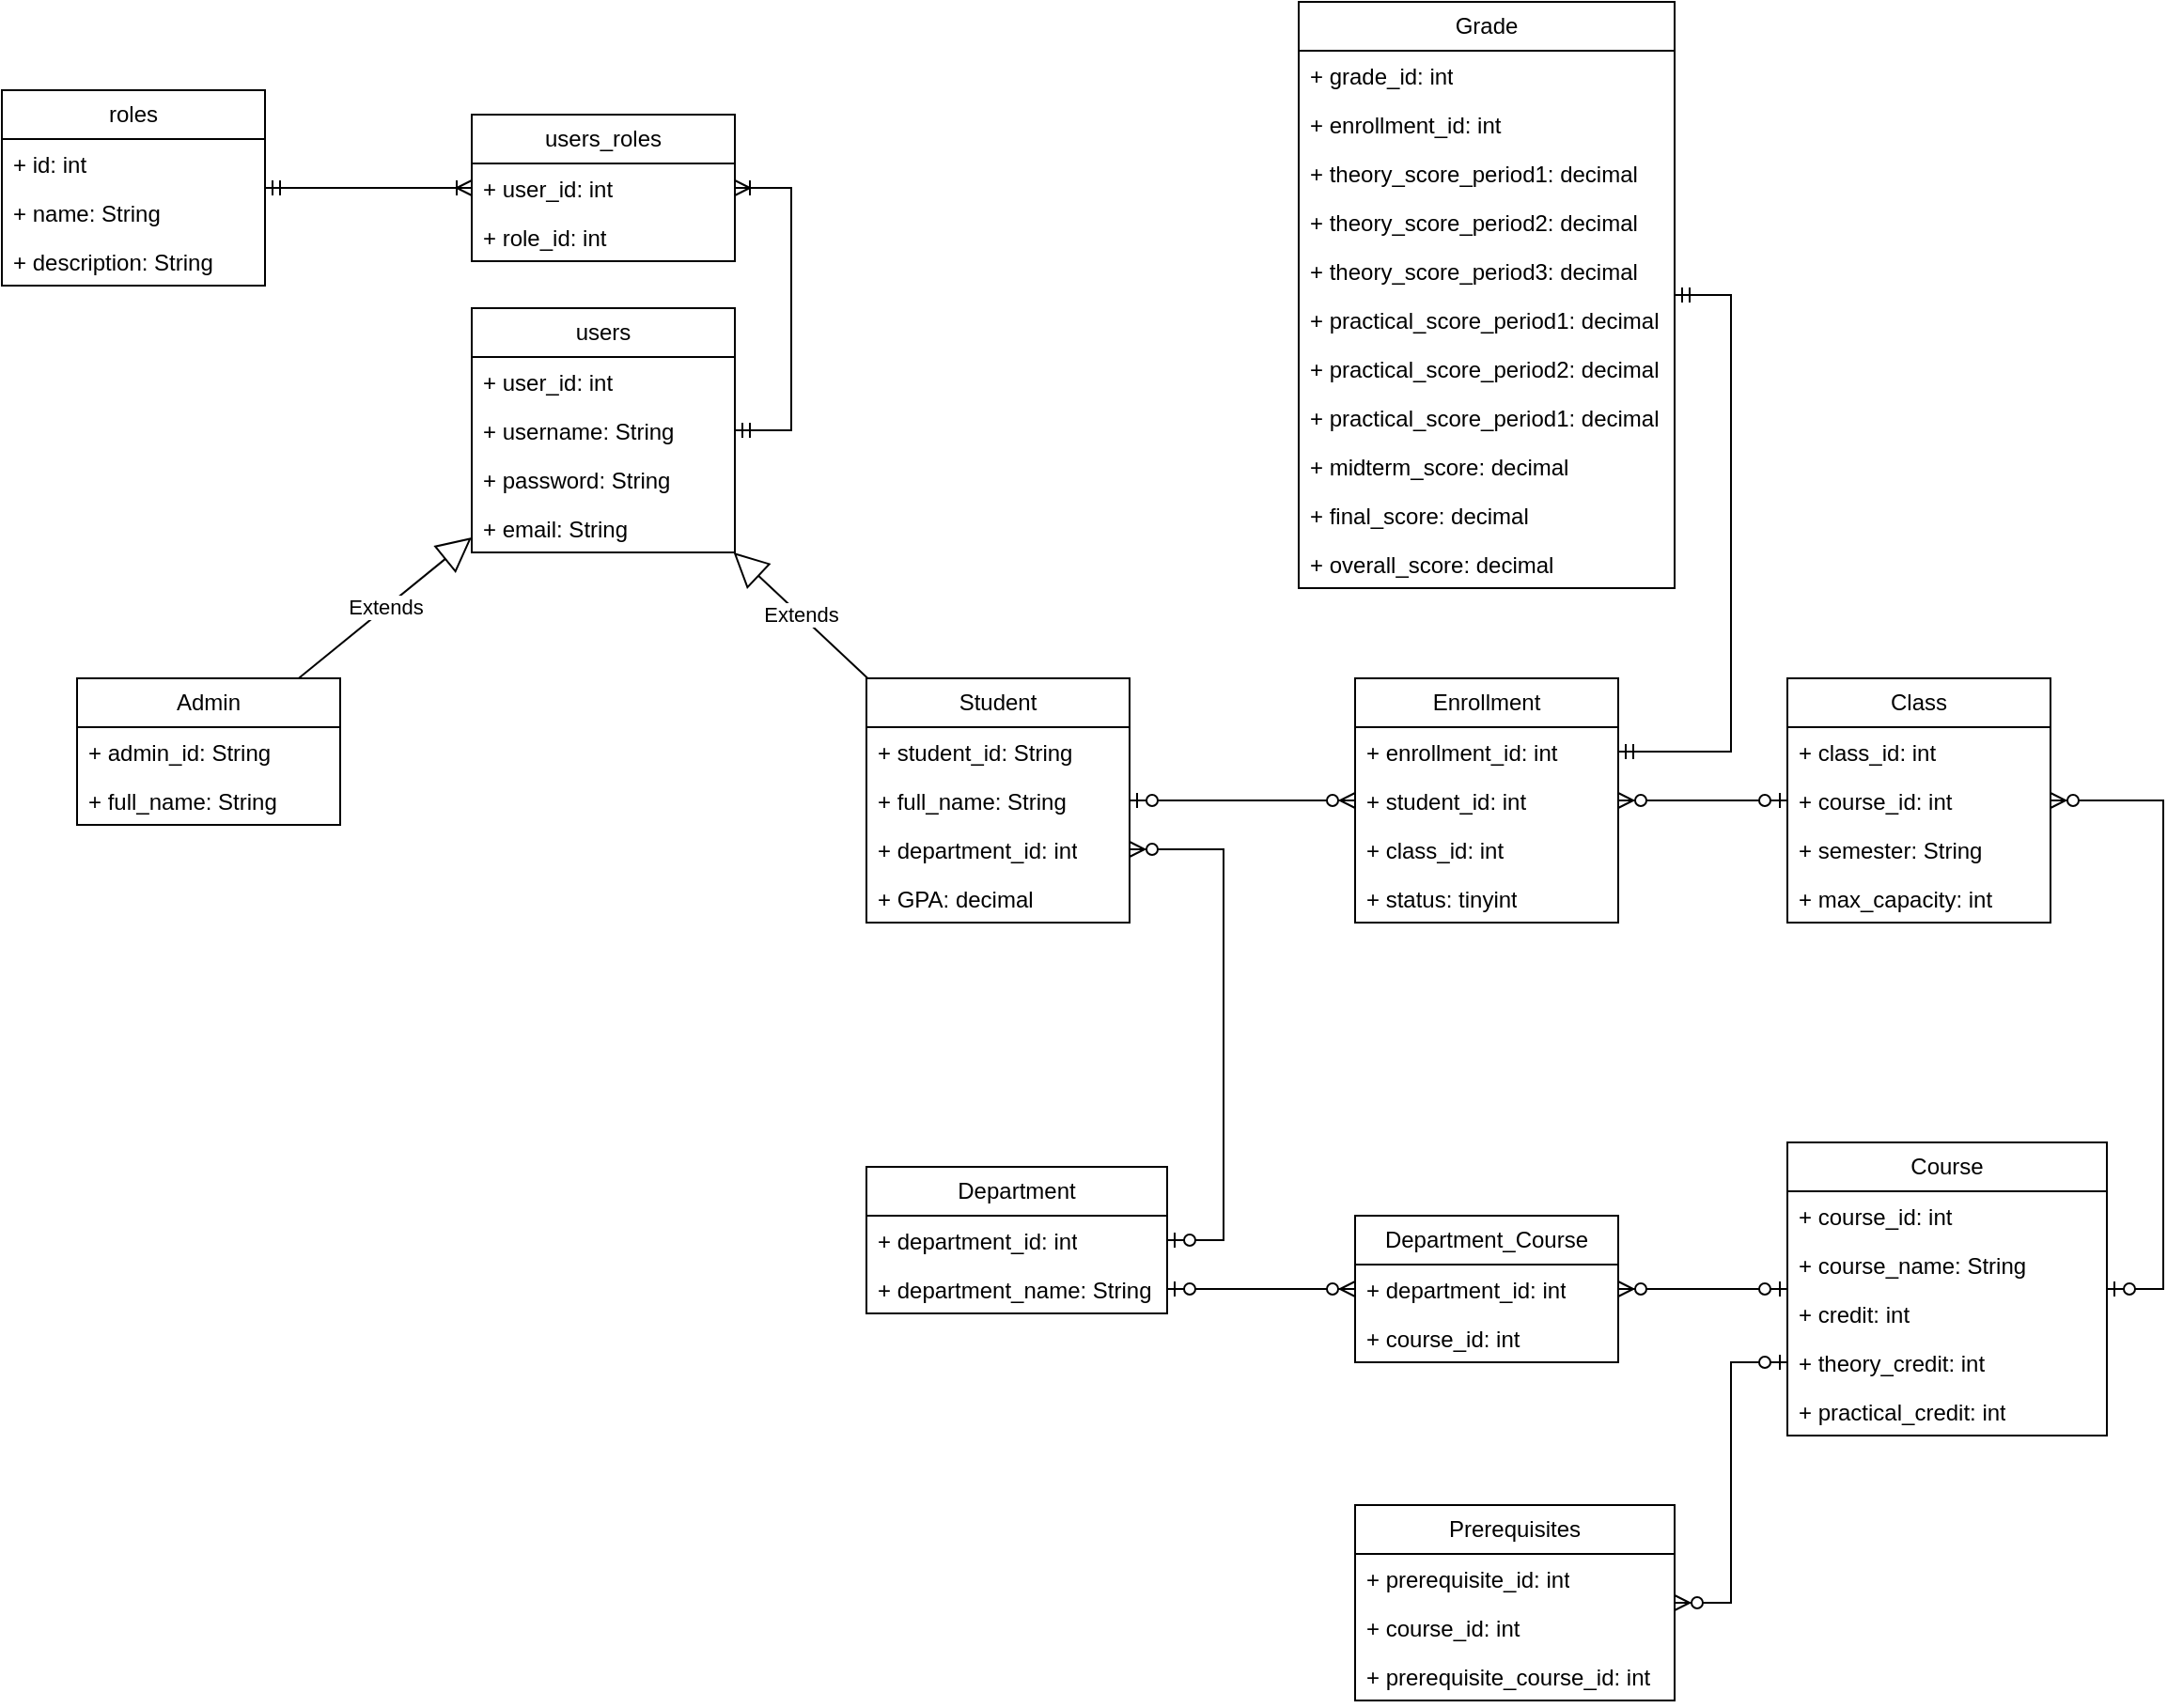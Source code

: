 <mxfile version="24.2.5" type="github">
  <diagram id="zYY_lRG8xJ5X15fs3D3w" name="Page-1">
    <mxGraphModel dx="1489" dy="1876" grid="1" gridSize="10" guides="1" tooltips="1" connect="1" arrows="1" fold="1" page="1" pageScale="1" pageWidth="850" pageHeight="1100" math="0" shadow="0">
      <root>
        <mxCell id="0" />
        <mxCell id="1" parent="0" />
        <mxCell id="c8fcS_RlQaJshLJMokL_-1" value="users" style="swimlane;fontStyle=0;childLayout=stackLayout;horizontal=1;startSize=26;fillColor=none;horizontalStack=0;resizeParent=1;resizeParentMax=0;resizeLast=0;collapsible=1;marginBottom=0;whiteSpace=wrap;html=1;" parent="1" vertex="1">
          <mxGeometry x="310" y="83" width="140" height="130" as="geometry" />
        </mxCell>
        <mxCell id="c8fcS_RlQaJshLJMokL_-2" value="+ user_id: int" style="text;strokeColor=none;fillColor=none;align=left;verticalAlign=top;spacingLeft=4;spacingRight=4;overflow=hidden;rotatable=0;points=[[0,0.5],[1,0.5]];portConstraint=eastwest;whiteSpace=wrap;html=1;" parent="c8fcS_RlQaJshLJMokL_-1" vertex="1">
          <mxGeometry y="26" width="140" height="26" as="geometry" />
        </mxCell>
        <mxCell id="c8fcS_RlQaJshLJMokL_-3" value="+ username: String" style="text;strokeColor=none;fillColor=none;align=left;verticalAlign=top;spacingLeft=4;spacingRight=4;overflow=hidden;rotatable=0;points=[[0,0.5],[1,0.5]];portConstraint=eastwest;whiteSpace=wrap;html=1;" parent="c8fcS_RlQaJshLJMokL_-1" vertex="1">
          <mxGeometry y="52" width="140" height="26" as="geometry" />
        </mxCell>
        <mxCell id="c8fcS_RlQaJshLJMokL_-5" value="+ password: String" style="text;strokeColor=none;fillColor=none;align=left;verticalAlign=top;spacingLeft=4;spacingRight=4;overflow=hidden;rotatable=0;points=[[0,0.5],[1,0.5]];portConstraint=eastwest;whiteSpace=wrap;html=1;" parent="c8fcS_RlQaJshLJMokL_-1" vertex="1">
          <mxGeometry y="78" width="140" height="26" as="geometry" />
        </mxCell>
        <mxCell id="c8fcS_RlQaJshLJMokL_-4" value="+ email: String" style="text;strokeColor=none;fillColor=none;align=left;verticalAlign=top;spacingLeft=4;spacingRight=4;overflow=hidden;rotatable=0;points=[[0,0.5],[1,0.5]];portConstraint=eastwest;whiteSpace=wrap;html=1;" parent="c8fcS_RlQaJshLJMokL_-1" vertex="1">
          <mxGeometry y="104" width="140" height="26" as="geometry" />
        </mxCell>
        <mxCell id="c8fcS_RlQaJshLJMokL_-7" value="users_roles" style="swimlane;fontStyle=0;childLayout=stackLayout;horizontal=1;startSize=26;fillColor=none;horizontalStack=0;resizeParent=1;resizeParentMax=0;resizeLast=0;collapsible=1;marginBottom=0;whiteSpace=wrap;html=1;" parent="1" vertex="1">
          <mxGeometry x="310" y="-20" width="140" height="78" as="geometry" />
        </mxCell>
        <mxCell id="c8fcS_RlQaJshLJMokL_-8" value="+ user_id: int" style="text;strokeColor=none;fillColor=none;align=left;verticalAlign=top;spacingLeft=4;spacingRight=4;overflow=hidden;rotatable=0;points=[[0,0.5],[1,0.5]];portConstraint=eastwest;whiteSpace=wrap;html=1;" parent="c8fcS_RlQaJshLJMokL_-7" vertex="1">
          <mxGeometry y="26" width="140" height="26" as="geometry" />
        </mxCell>
        <mxCell id="c8fcS_RlQaJshLJMokL_-9" value="+ role_id: int" style="text;strokeColor=none;fillColor=none;align=left;verticalAlign=top;spacingLeft=4;spacingRight=4;overflow=hidden;rotatable=0;points=[[0,0.5],[1,0.5]];portConstraint=eastwest;whiteSpace=wrap;html=1;" parent="c8fcS_RlQaJshLJMokL_-7" vertex="1">
          <mxGeometry y="52" width="140" height="26" as="geometry" />
        </mxCell>
        <mxCell id="c8fcS_RlQaJshLJMokL_-16" value="roles" style="swimlane;fontStyle=0;childLayout=stackLayout;horizontal=1;startSize=26;fillColor=none;horizontalStack=0;resizeParent=1;resizeParentMax=0;resizeLast=0;collapsible=1;marginBottom=0;whiteSpace=wrap;html=1;" parent="1" vertex="1">
          <mxGeometry x="60" y="-33" width="140" height="104" as="geometry" />
        </mxCell>
        <mxCell id="c8fcS_RlQaJshLJMokL_-17" value="+ id: int" style="text;strokeColor=none;fillColor=none;align=left;verticalAlign=top;spacingLeft=4;spacingRight=4;overflow=hidden;rotatable=0;points=[[0,0.5],[1,0.5]];portConstraint=eastwest;whiteSpace=wrap;html=1;" parent="c8fcS_RlQaJshLJMokL_-16" vertex="1">
          <mxGeometry y="26" width="140" height="26" as="geometry" />
        </mxCell>
        <mxCell id="c8fcS_RlQaJshLJMokL_-18" value="+ name: String" style="text;strokeColor=none;fillColor=none;align=left;verticalAlign=top;spacingLeft=4;spacingRight=4;overflow=hidden;rotatable=0;points=[[0,0.5],[1,0.5]];portConstraint=eastwest;whiteSpace=wrap;html=1;" parent="c8fcS_RlQaJshLJMokL_-16" vertex="1">
          <mxGeometry y="52" width="140" height="26" as="geometry" />
        </mxCell>
        <mxCell id="c8fcS_RlQaJshLJMokL_-19" value="+ description: String" style="text;strokeColor=none;fillColor=none;align=left;verticalAlign=top;spacingLeft=4;spacingRight=4;overflow=hidden;rotatable=0;points=[[0,0.5],[1,0.5]];portConstraint=eastwest;whiteSpace=wrap;html=1;" parent="c8fcS_RlQaJshLJMokL_-16" vertex="1">
          <mxGeometry y="78" width="140" height="26" as="geometry" />
        </mxCell>
        <mxCell id="c8fcS_RlQaJshLJMokL_-20" value="" style="edgeStyle=entityRelationEdgeStyle;fontSize=12;html=1;endArrow=ERoneToMany;startArrow=ERmandOne;rounded=0;" parent="1" source="c8fcS_RlQaJshLJMokL_-1" target="c8fcS_RlQaJshLJMokL_-7" edge="1">
          <mxGeometry width="100" height="100" relative="1" as="geometry">
            <mxPoint x="320" y="170" as="sourcePoint" />
            <mxPoint x="320" y="272" as="targetPoint" />
            <Array as="points">
              <mxPoint x="20" y="191.75" />
              <mxPoint x="340" y="223" />
              <mxPoint x="-90" y="151.75" />
            </Array>
          </mxGeometry>
        </mxCell>
        <mxCell id="c8fcS_RlQaJshLJMokL_-21" value="" style="edgeStyle=entityRelationEdgeStyle;fontSize=12;html=1;endArrow=ERoneToMany;startArrow=ERmandOne;rounded=0;" parent="1" source="c8fcS_RlQaJshLJMokL_-16" target="c8fcS_RlQaJshLJMokL_-7" edge="1">
          <mxGeometry width="100" height="100" relative="1" as="geometry">
            <mxPoint x="200" y="443" as="sourcePoint" />
            <mxPoint x="330" y="320" as="targetPoint" />
          </mxGeometry>
        </mxCell>
        <mxCell id="c8fcS_RlQaJshLJMokL_-22" value="Student" style="swimlane;fontStyle=0;childLayout=stackLayout;horizontal=1;startSize=26;fillColor=none;horizontalStack=0;resizeParent=1;resizeParentMax=0;resizeLast=0;collapsible=1;marginBottom=0;whiteSpace=wrap;html=1;" parent="1" vertex="1">
          <mxGeometry x="520" y="280" width="140" height="130" as="geometry" />
        </mxCell>
        <mxCell id="c8fcS_RlQaJshLJMokL_-23" value="+ student_id: String" style="text;strokeColor=none;fillColor=none;align=left;verticalAlign=top;spacingLeft=4;spacingRight=4;overflow=hidden;rotatable=0;points=[[0,0.5],[1,0.5]];portConstraint=eastwest;whiteSpace=wrap;html=1;" parent="c8fcS_RlQaJshLJMokL_-22" vertex="1">
          <mxGeometry y="26" width="140" height="26" as="geometry" />
        </mxCell>
        <mxCell id="c8fcS_RlQaJshLJMokL_-37" value="+ full_name: String" style="text;strokeColor=none;fillColor=none;align=left;verticalAlign=top;spacingLeft=4;spacingRight=4;overflow=hidden;rotatable=0;points=[[0,0.5],[1,0.5]];portConstraint=eastwest;whiteSpace=wrap;html=1;" parent="c8fcS_RlQaJshLJMokL_-22" vertex="1">
          <mxGeometry y="52" width="140" height="26" as="geometry" />
        </mxCell>
        <mxCell id="c8fcS_RlQaJshLJMokL_-25" value="+ department_id: int" style="text;strokeColor=none;fillColor=none;align=left;verticalAlign=top;spacingLeft=4;spacingRight=4;overflow=hidden;rotatable=0;points=[[0,0.5],[1,0.5]];portConstraint=eastwest;whiteSpace=wrap;html=1;" parent="c8fcS_RlQaJshLJMokL_-22" vertex="1">
          <mxGeometry y="78" width="140" height="26" as="geometry" />
        </mxCell>
        <mxCell id="c8fcS_RlQaJshLJMokL_-26" value="+ GPA: decimal" style="text;strokeColor=none;fillColor=none;align=left;verticalAlign=top;spacingLeft=4;spacingRight=4;overflow=hidden;rotatable=0;points=[[0,0.5],[1,0.5]];portConstraint=eastwest;whiteSpace=wrap;html=1;" parent="c8fcS_RlQaJshLJMokL_-22" vertex="1">
          <mxGeometry y="104" width="140" height="26" as="geometry" />
        </mxCell>
        <mxCell id="c8fcS_RlQaJshLJMokL_-28" value="Extends" style="endArrow=block;endSize=16;endFill=0;html=1;rounded=0;" parent="1" source="c8fcS_RlQaJshLJMokL_-22" target="c8fcS_RlQaJshLJMokL_-1" edge="1">
          <mxGeometry width="160" relative="1" as="geometry">
            <mxPoint x="540" y="70" as="sourcePoint" />
            <mxPoint x="700" y="70" as="targetPoint" />
          </mxGeometry>
        </mxCell>
        <mxCell id="c8fcS_RlQaJshLJMokL_-33" value="Admin" style="swimlane;fontStyle=0;childLayout=stackLayout;horizontal=1;startSize=26;fillColor=none;horizontalStack=0;resizeParent=1;resizeParentMax=0;resizeLast=0;collapsible=1;marginBottom=0;whiteSpace=wrap;html=1;" parent="1" vertex="1">
          <mxGeometry x="100" y="280" width="140" height="78" as="geometry" />
        </mxCell>
        <mxCell id="c8fcS_RlQaJshLJMokL_-34" value="+ admin_id: String" style="text;strokeColor=none;fillColor=none;align=left;verticalAlign=top;spacingLeft=4;spacingRight=4;overflow=hidden;rotatable=0;points=[[0,0.5],[1,0.5]];portConstraint=eastwest;whiteSpace=wrap;html=1;" parent="c8fcS_RlQaJshLJMokL_-33" vertex="1">
          <mxGeometry y="26" width="140" height="26" as="geometry" />
        </mxCell>
        <mxCell id="c8fcS_RlQaJshLJMokL_-36" value="+ full_name: String" style="text;strokeColor=none;fillColor=none;align=left;verticalAlign=top;spacingLeft=4;spacingRight=4;overflow=hidden;rotatable=0;points=[[0,0.5],[1,0.5]];portConstraint=eastwest;whiteSpace=wrap;html=1;" parent="c8fcS_RlQaJshLJMokL_-33" vertex="1">
          <mxGeometry y="52" width="140" height="26" as="geometry" />
        </mxCell>
        <mxCell id="c8fcS_RlQaJshLJMokL_-38" value="Extends" style="endArrow=block;endSize=16;endFill=0;html=1;rounded=0;" parent="1" source="c8fcS_RlQaJshLJMokL_-33" target="c8fcS_RlQaJshLJMokL_-1" edge="1">
          <mxGeometry width="160" relative="1" as="geometry">
            <mxPoint x="250" y="97.2" as="sourcePoint" />
            <mxPoint x="290" y="90" as="targetPoint" />
          </mxGeometry>
        </mxCell>
        <mxCell id="c8fcS_RlQaJshLJMokL_-41" value="Department" style="swimlane;fontStyle=0;childLayout=stackLayout;horizontal=1;startSize=26;fillColor=none;horizontalStack=0;resizeParent=1;resizeParentMax=0;resizeLast=0;collapsible=1;marginBottom=0;whiteSpace=wrap;html=1;" parent="1" vertex="1">
          <mxGeometry x="520" y="540" width="160" height="78" as="geometry" />
        </mxCell>
        <mxCell id="c8fcS_RlQaJshLJMokL_-42" value="+ department_id: int" style="text;strokeColor=none;fillColor=none;align=left;verticalAlign=top;spacingLeft=4;spacingRight=4;overflow=hidden;rotatable=0;points=[[0,0.5],[1,0.5]];portConstraint=eastwest;whiteSpace=wrap;html=1;" parent="c8fcS_RlQaJshLJMokL_-41" vertex="1">
          <mxGeometry y="26" width="160" height="26" as="geometry" />
        </mxCell>
        <mxCell id="c8fcS_RlQaJshLJMokL_-43" value="+ department_name: String" style="text;strokeColor=none;fillColor=none;align=left;verticalAlign=top;spacingLeft=4;spacingRight=4;overflow=hidden;rotatable=0;points=[[0,0.5],[1,0.5]];portConstraint=eastwest;whiteSpace=wrap;html=1;" parent="c8fcS_RlQaJshLJMokL_-41" vertex="1">
          <mxGeometry y="52" width="160" height="26" as="geometry" />
        </mxCell>
        <mxCell id="c8fcS_RlQaJshLJMokL_-46" value="" style="edgeStyle=entityRelationEdgeStyle;fontSize=12;html=1;endArrow=ERzeroToMany;startArrow=ERzeroToOne;rounded=0;" parent="1" source="c8fcS_RlQaJshLJMokL_-41" target="c8fcS_RlQaJshLJMokL_-25" edge="1">
          <mxGeometry width="100" height="100" relative="1" as="geometry">
            <mxPoint x="260" y="620" as="sourcePoint" />
            <mxPoint x="310" y="450" as="targetPoint" />
          </mxGeometry>
        </mxCell>
        <mxCell id="c8fcS_RlQaJshLJMokL_-48" value="Course" style="swimlane;fontStyle=0;childLayout=stackLayout;horizontal=1;startSize=26;fillColor=none;horizontalStack=0;resizeParent=1;resizeParentMax=0;resizeLast=0;collapsible=1;marginBottom=0;whiteSpace=wrap;html=1;" parent="1" vertex="1">
          <mxGeometry x="1010" y="527" width="170" height="156" as="geometry" />
        </mxCell>
        <mxCell id="c8fcS_RlQaJshLJMokL_-49" value="+ course_id: int" style="text;strokeColor=none;fillColor=none;align=left;verticalAlign=top;spacingLeft=4;spacingRight=4;overflow=hidden;rotatable=0;points=[[0,0.5],[1,0.5]];portConstraint=eastwest;whiteSpace=wrap;html=1;glass=0;rounded=0;sketch=1;curveFitting=1;jiggle=2;" parent="c8fcS_RlQaJshLJMokL_-48" vertex="1">
          <mxGeometry y="26" width="170" height="26" as="geometry" />
        </mxCell>
        <mxCell id="c8fcS_RlQaJshLJMokL_-50" value="+ course_name: String" style="text;strokeColor=none;fillColor=none;align=left;verticalAlign=top;spacingLeft=4;spacingRight=4;overflow=hidden;rotatable=0;points=[[0,0.5],[1,0.5]];portConstraint=eastwest;whiteSpace=wrap;html=1;" parent="c8fcS_RlQaJshLJMokL_-48" vertex="1">
          <mxGeometry y="52" width="170" height="26" as="geometry" />
        </mxCell>
        <mxCell id="c8fcS_RlQaJshLJMokL_-51" value="+ credit: int" style="text;strokeColor=none;fillColor=none;align=left;verticalAlign=top;spacingLeft=4;spacingRight=4;overflow=hidden;rotatable=0;points=[[0,0.5],[1,0.5]];portConstraint=eastwest;whiteSpace=wrap;html=1;" parent="c8fcS_RlQaJshLJMokL_-48" vertex="1">
          <mxGeometry y="78" width="170" height="26" as="geometry" />
        </mxCell>
        <mxCell id="c8fcS_RlQaJshLJMokL_-98" value="+ theory_credit: int" style="text;strokeColor=none;fillColor=none;align=left;verticalAlign=top;spacingLeft=4;spacingRight=4;overflow=hidden;rotatable=0;points=[[0,0.5],[1,0.5]];portConstraint=eastwest;whiteSpace=wrap;html=1;" parent="c8fcS_RlQaJshLJMokL_-48" vertex="1">
          <mxGeometry y="104" width="170" height="26" as="geometry" />
        </mxCell>
        <mxCell id="c8fcS_RlQaJshLJMokL_-99" value="+ practical_credit: int" style="text;strokeColor=none;fillColor=none;align=left;verticalAlign=top;spacingLeft=4;spacingRight=4;overflow=hidden;rotatable=0;points=[[0,0.5],[1,0.5]];portConstraint=eastwest;whiteSpace=wrap;html=1;" parent="c8fcS_RlQaJshLJMokL_-48" vertex="1">
          <mxGeometry y="130" width="170" height="26" as="geometry" />
        </mxCell>
        <mxCell id="c8fcS_RlQaJshLJMokL_-55" value="Class" style="swimlane;fontStyle=0;childLayout=stackLayout;horizontal=1;startSize=26;fillColor=none;horizontalStack=0;resizeParent=1;resizeParentMax=0;resizeLast=0;collapsible=1;marginBottom=0;whiteSpace=wrap;html=1;" parent="1" vertex="1">
          <mxGeometry x="1010" y="280" width="140" height="130" as="geometry" />
        </mxCell>
        <mxCell id="c8fcS_RlQaJshLJMokL_-56" value="+ class_id: int" style="text;strokeColor=none;fillColor=none;align=left;verticalAlign=top;spacingLeft=4;spacingRight=4;overflow=hidden;rotatable=0;points=[[0,0.5],[1,0.5]];portConstraint=eastwest;whiteSpace=wrap;html=1;" parent="c8fcS_RlQaJshLJMokL_-55" vertex="1">
          <mxGeometry y="26" width="140" height="26" as="geometry" />
        </mxCell>
        <mxCell id="c8fcS_RlQaJshLJMokL_-57" value="+ course_id: int" style="text;strokeColor=none;fillColor=none;align=left;verticalAlign=top;spacingLeft=4;spacingRight=4;overflow=hidden;rotatable=0;points=[[0,0.5],[1,0.5]];portConstraint=eastwest;whiteSpace=wrap;html=1;" parent="c8fcS_RlQaJshLJMokL_-55" vertex="1">
          <mxGeometry y="52" width="140" height="26" as="geometry" />
        </mxCell>
        <mxCell id="c8fcS_RlQaJshLJMokL_-58" value="+ semester: String" style="text;strokeColor=none;fillColor=none;align=left;verticalAlign=top;spacingLeft=4;spacingRight=4;overflow=hidden;rotatable=0;points=[[0,0.5],[1,0.5]];portConstraint=eastwest;whiteSpace=wrap;html=1;" parent="c8fcS_RlQaJshLJMokL_-55" vertex="1">
          <mxGeometry y="78" width="140" height="26" as="geometry" />
        </mxCell>
        <mxCell id="c8fcS_RlQaJshLJMokL_-59" value="+ max_capacity: int" style="text;strokeColor=none;fillColor=none;align=left;verticalAlign=top;spacingLeft=4;spacingRight=4;overflow=hidden;rotatable=0;points=[[0,0.5],[1,0.5]];portConstraint=eastwest;whiteSpace=wrap;html=1;" parent="c8fcS_RlQaJshLJMokL_-55" vertex="1">
          <mxGeometry y="104" width="140" height="26" as="geometry" />
        </mxCell>
        <mxCell id="c8fcS_RlQaJshLJMokL_-61" value="Enrollment" style="swimlane;fontStyle=0;childLayout=stackLayout;horizontal=1;startSize=26;fillColor=none;horizontalStack=0;resizeParent=1;resizeParentMax=0;resizeLast=0;collapsible=1;marginBottom=0;whiteSpace=wrap;html=1;" parent="1" vertex="1">
          <mxGeometry x="780" y="280" width="140" height="130" as="geometry" />
        </mxCell>
        <mxCell id="c8fcS_RlQaJshLJMokL_-62" value="+ enrollment_id: int" style="text;strokeColor=none;fillColor=none;align=left;verticalAlign=top;spacingLeft=4;spacingRight=4;overflow=hidden;rotatable=0;points=[[0,0.5],[1,0.5]];portConstraint=eastwest;whiteSpace=wrap;html=1;" parent="c8fcS_RlQaJshLJMokL_-61" vertex="1">
          <mxGeometry y="26" width="140" height="26" as="geometry" />
        </mxCell>
        <mxCell id="c8fcS_RlQaJshLJMokL_-63" value="+ student_id: int" style="text;strokeColor=none;fillColor=none;align=left;verticalAlign=top;spacingLeft=4;spacingRight=4;overflow=hidden;rotatable=0;points=[[0,0.5],[1,0.5]];portConstraint=eastwest;whiteSpace=wrap;html=1;" parent="c8fcS_RlQaJshLJMokL_-61" vertex="1">
          <mxGeometry y="52" width="140" height="26" as="geometry" />
        </mxCell>
        <mxCell id="c8fcS_RlQaJshLJMokL_-64" value="+ class_id: int" style="text;strokeColor=none;fillColor=none;align=left;verticalAlign=top;spacingLeft=4;spacingRight=4;overflow=hidden;rotatable=0;points=[[0,0.5],[1,0.5]];portConstraint=eastwest;whiteSpace=wrap;html=1;" parent="c8fcS_RlQaJshLJMokL_-61" vertex="1">
          <mxGeometry y="78" width="140" height="26" as="geometry" />
        </mxCell>
        <mxCell id="c8fcS_RlQaJshLJMokL_-69" value="+ status: tinyint" style="text;strokeColor=none;fillColor=none;align=left;verticalAlign=top;spacingLeft=4;spacingRight=4;overflow=hidden;rotatable=0;points=[[0,0.5],[1,0.5]];portConstraint=eastwest;whiteSpace=wrap;html=1;" parent="c8fcS_RlQaJshLJMokL_-61" vertex="1">
          <mxGeometry y="104" width="140" height="26" as="geometry" />
        </mxCell>
        <mxCell id="c8fcS_RlQaJshLJMokL_-67" value="" style="edgeStyle=entityRelationEdgeStyle;fontSize=12;html=1;endArrow=ERzeroToMany;startArrow=ERzeroToOne;rounded=0;" parent="1" source="c8fcS_RlQaJshLJMokL_-48" target="c8fcS_RlQaJshLJMokL_-55" edge="1">
          <mxGeometry width="100" height="100" relative="1" as="geometry">
            <mxPoint x="370" y="690" as="sourcePoint" />
            <mxPoint x="470" y="590" as="targetPoint" />
          </mxGeometry>
        </mxCell>
        <mxCell id="c8fcS_RlQaJshLJMokL_-71" value="" style="edgeStyle=entityRelationEdgeStyle;fontSize=12;html=1;endArrow=ERzeroToMany;startArrow=ERzeroToOne;rounded=0;" parent="1" source="c8fcS_RlQaJshLJMokL_-22" target="c8fcS_RlQaJshLJMokL_-61" edge="1">
          <mxGeometry width="100" height="100" relative="1" as="geometry">
            <mxPoint x="680" y="440" as="sourcePoint" />
            <mxPoint x="610" y="500" as="targetPoint" />
          </mxGeometry>
        </mxCell>
        <mxCell id="c8fcS_RlQaJshLJMokL_-72" value="" style="edgeStyle=entityRelationEdgeStyle;fontSize=12;html=1;endArrow=ERzeroToMany;startArrow=ERzeroToOne;rounded=0;" parent="1" source="c8fcS_RlQaJshLJMokL_-55" target="c8fcS_RlQaJshLJMokL_-61" edge="1">
          <mxGeometry width="100" height="100" relative="1" as="geometry">
            <mxPoint x="510" y="690" as="sourcePoint" />
            <mxPoint x="610" y="590" as="targetPoint" />
          </mxGeometry>
        </mxCell>
        <mxCell id="c8fcS_RlQaJshLJMokL_-73" value="Department_Course" style="swimlane;fontStyle=0;childLayout=stackLayout;horizontal=1;startSize=26;fillColor=none;horizontalStack=0;resizeParent=1;resizeParentMax=0;resizeLast=0;collapsible=1;marginBottom=0;whiteSpace=wrap;html=1;" parent="1" vertex="1">
          <mxGeometry x="780" y="566" width="140" height="78" as="geometry" />
        </mxCell>
        <mxCell id="c8fcS_RlQaJshLJMokL_-74" value="+ department_id: int" style="text;strokeColor=none;fillColor=none;align=left;verticalAlign=top;spacingLeft=4;spacingRight=4;overflow=hidden;rotatable=0;points=[[0,0.5],[1,0.5]];portConstraint=eastwest;whiteSpace=wrap;html=1;" parent="c8fcS_RlQaJshLJMokL_-73" vertex="1">
          <mxGeometry y="26" width="140" height="26" as="geometry" />
        </mxCell>
        <mxCell id="c8fcS_RlQaJshLJMokL_-75" value="+ course_id: int" style="text;strokeColor=none;fillColor=none;align=left;verticalAlign=top;spacingLeft=4;spacingRight=4;overflow=hidden;rotatable=0;points=[[0,0.5],[1,0.5]];portConstraint=eastwest;whiteSpace=wrap;html=1;" parent="c8fcS_RlQaJshLJMokL_-73" vertex="1">
          <mxGeometry y="52" width="140" height="26" as="geometry" />
        </mxCell>
        <mxCell id="c8fcS_RlQaJshLJMokL_-77" value="" style="edgeStyle=entityRelationEdgeStyle;fontSize=12;html=1;endArrow=ERzeroToMany;startArrow=ERzeroToOne;rounded=0;" parent="1" source="c8fcS_RlQaJshLJMokL_-48" target="c8fcS_RlQaJshLJMokL_-73" edge="1">
          <mxGeometry width="100" height="100" relative="1" as="geometry">
            <mxPoint x="700" y="480" as="sourcePoint" />
            <mxPoint x="800" y="380" as="targetPoint" />
          </mxGeometry>
        </mxCell>
        <mxCell id="c8fcS_RlQaJshLJMokL_-78" value="" style="edgeStyle=entityRelationEdgeStyle;fontSize=12;html=1;endArrow=ERzeroToMany;startArrow=ERzeroToOne;rounded=0;exitX=1;exitY=0.5;exitDx=0;exitDy=0;" parent="1" source="c8fcS_RlQaJshLJMokL_-43" target="c8fcS_RlQaJshLJMokL_-73" edge="1">
          <mxGeometry width="100" height="100" relative="1" as="geometry">
            <mxPoint x="700" y="480" as="sourcePoint" />
            <mxPoint x="800" y="380" as="targetPoint" />
          </mxGeometry>
        </mxCell>
        <mxCell id="c8fcS_RlQaJshLJMokL_-79" value="Prerequisites" style="swimlane;fontStyle=0;childLayout=stackLayout;horizontal=1;startSize=26;fillColor=none;horizontalStack=0;resizeParent=1;resizeParentMax=0;resizeLast=0;collapsible=1;marginBottom=0;whiteSpace=wrap;html=1;" parent="1" vertex="1">
          <mxGeometry x="780" y="720" width="170" height="104" as="geometry" />
        </mxCell>
        <mxCell id="c8fcS_RlQaJshLJMokL_-80" value="+ prerequisite_id: int" style="text;strokeColor=none;fillColor=none;align=left;verticalAlign=top;spacingLeft=4;spacingRight=4;overflow=hidden;rotatable=0;points=[[0,0.5],[1,0.5]];portConstraint=eastwest;whiteSpace=wrap;html=1;" parent="c8fcS_RlQaJshLJMokL_-79" vertex="1">
          <mxGeometry y="26" width="170" height="26" as="geometry" />
        </mxCell>
        <mxCell id="c8fcS_RlQaJshLJMokL_-81" value="+ course_id: int" style="text;strokeColor=none;fillColor=none;align=left;verticalAlign=top;spacingLeft=4;spacingRight=4;overflow=hidden;rotatable=0;points=[[0,0.5],[1,0.5]];portConstraint=eastwest;whiteSpace=wrap;html=1;" parent="c8fcS_RlQaJshLJMokL_-79" vertex="1">
          <mxGeometry y="52" width="170" height="26" as="geometry" />
        </mxCell>
        <mxCell id="c8fcS_RlQaJshLJMokL_-82" value="+ prerequisite_course_id: int" style="text;strokeColor=none;fillColor=none;align=left;verticalAlign=top;spacingLeft=4;spacingRight=4;overflow=hidden;rotatable=0;points=[[0,0.5],[1,0.5]];portConstraint=eastwest;whiteSpace=wrap;html=1;" parent="c8fcS_RlQaJshLJMokL_-79" vertex="1">
          <mxGeometry y="78" width="170" height="26" as="geometry" />
        </mxCell>
        <mxCell id="c8fcS_RlQaJshLJMokL_-83" value="" style="edgeStyle=entityRelationEdgeStyle;fontSize=12;html=1;endArrow=ERzeroToMany;startArrow=ERzeroToOne;rounded=0;exitX=0;exitY=0.5;exitDx=0;exitDy=0;" parent="1" source="c8fcS_RlQaJshLJMokL_-98" target="c8fcS_RlQaJshLJMokL_-79" edge="1">
          <mxGeometry width="100" height="100" relative="1" as="geometry">
            <mxPoint x="670" y="610" as="sourcePoint" />
            <mxPoint x="770" y="510" as="targetPoint" />
          </mxGeometry>
        </mxCell>
        <mxCell id="c8fcS_RlQaJshLJMokL_-84" value="Grade" style="swimlane;fontStyle=0;childLayout=stackLayout;horizontal=1;startSize=26;fillColor=none;horizontalStack=0;resizeParent=1;resizeParentMax=0;resizeLast=0;collapsible=1;marginBottom=0;whiteSpace=wrap;html=1;" parent="1" vertex="1">
          <mxGeometry x="750" y="-80" width="200" height="312" as="geometry" />
        </mxCell>
        <mxCell id="c8fcS_RlQaJshLJMokL_-85" value="+ grade_id: int" style="text;strokeColor=none;fillColor=none;align=left;verticalAlign=top;spacingLeft=4;spacingRight=4;overflow=hidden;rotatable=0;points=[[0,0.5],[1,0.5]];portConstraint=eastwest;whiteSpace=wrap;html=1;" parent="c8fcS_RlQaJshLJMokL_-84" vertex="1">
          <mxGeometry y="26" width="200" height="26" as="geometry" />
        </mxCell>
        <mxCell id="c8fcS_RlQaJshLJMokL_-86" value="+ enrollment_id: int" style="text;strokeColor=none;fillColor=none;align=left;verticalAlign=top;spacingLeft=4;spacingRight=4;overflow=hidden;rotatable=0;points=[[0,0.5],[1,0.5]];portConstraint=eastwest;whiteSpace=wrap;html=1;" parent="c8fcS_RlQaJshLJMokL_-84" vertex="1">
          <mxGeometry y="52" width="200" height="26" as="geometry" />
        </mxCell>
        <mxCell id="c8fcS_RlQaJshLJMokL_-87" value="+ theory_score_period1: decimal" style="text;strokeColor=none;fillColor=none;align=left;verticalAlign=top;spacingLeft=4;spacingRight=4;overflow=hidden;rotatable=0;points=[[0,0.5],[1,0.5]];portConstraint=eastwest;whiteSpace=wrap;html=1;" parent="c8fcS_RlQaJshLJMokL_-84" vertex="1">
          <mxGeometry y="78" width="200" height="26" as="geometry" />
        </mxCell>
        <mxCell id="c8fcS_RlQaJshLJMokL_-89" value="+ theory_score_period2: decimal" style="text;strokeColor=none;fillColor=none;align=left;verticalAlign=top;spacingLeft=4;spacingRight=4;overflow=hidden;rotatable=0;points=[[0,0.5],[1,0.5]];portConstraint=eastwest;whiteSpace=wrap;html=1;" parent="c8fcS_RlQaJshLJMokL_-84" vertex="1">
          <mxGeometry y="104" width="200" height="26" as="geometry" />
        </mxCell>
        <mxCell id="c8fcS_RlQaJshLJMokL_-90" value="+ theory_score_period3: decimal" style="text;strokeColor=none;fillColor=none;align=left;verticalAlign=top;spacingLeft=4;spacingRight=4;overflow=hidden;rotatable=0;points=[[0,0.5],[1,0.5]];portConstraint=eastwest;whiteSpace=wrap;html=1;" parent="c8fcS_RlQaJshLJMokL_-84" vertex="1">
          <mxGeometry y="130" width="200" height="26" as="geometry" />
        </mxCell>
        <mxCell id="c8fcS_RlQaJshLJMokL_-91" value="+ practical_score_period1: decimal" style="text;strokeColor=none;fillColor=none;align=left;verticalAlign=top;spacingLeft=4;spacingRight=4;overflow=hidden;rotatable=0;points=[[0,0.5],[1,0.5]];portConstraint=eastwest;whiteSpace=wrap;html=1;" parent="c8fcS_RlQaJshLJMokL_-84" vertex="1">
          <mxGeometry y="156" width="200" height="26" as="geometry" />
        </mxCell>
        <mxCell id="c8fcS_RlQaJshLJMokL_-93" value="+ practical_score_period2: decimal" style="text;strokeColor=none;fillColor=none;align=left;verticalAlign=top;spacingLeft=4;spacingRight=4;overflow=hidden;rotatable=0;points=[[0,0.5],[1,0.5]];portConstraint=eastwest;whiteSpace=wrap;html=1;" parent="c8fcS_RlQaJshLJMokL_-84" vertex="1">
          <mxGeometry y="182" width="200" height="26" as="geometry" />
        </mxCell>
        <mxCell id="c8fcS_RlQaJshLJMokL_-94" value="+ practical_score_period1: decimal" style="text;strokeColor=none;fillColor=none;align=left;verticalAlign=top;spacingLeft=4;spacingRight=4;overflow=hidden;rotatable=0;points=[[0,0.5],[1,0.5]];portConstraint=eastwest;whiteSpace=wrap;html=1;" parent="c8fcS_RlQaJshLJMokL_-84" vertex="1">
          <mxGeometry y="208" width="200" height="26" as="geometry" />
        </mxCell>
        <mxCell id="c8fcS_RlQaJshLJMokL_-95" value="+ midterm_score: decimal" style="text;strokeColor=none;fillColor=none;align=left;verticalAlign=top;spacingLeft=4;spacingRight=4;overflow=hidden;rotatable=0;points=[[0,0.5],[1,0.5]];portConstraint=eastwest;whiteSpace=wrap;html=1;" parent="c8fcS_RlQaJshLJMokL_-84" vertex="1">
          <mxGeometry y="234" width="200" height="26" as="geometry" />
        </mxCell>
        <mxCell id="c8fcS_RlQaJshLJMokL_-96" value="+ final_score: decimal" style="text;strokeColor=none;fillColor=none;align=left;verticalAlign=top;spacingLeft=4;spacingRight=4;overflow=hidden;rotatable=0;points=[[0,0.5],[1,0.5]];portConstraint=eastwest;whiteSpace=wrap;html=1;" parent="c8fcS_RlQaJshLJMokL_-84" vertex="1">
          <mxGeometry y="260" width="200" height="26" as="geometry" />
        </mxCell>
        <mxCell id="c8fcS_RlQaJshLJMokL_-97" value="+ overall_score: decimal" style="text;strokeColor=none;fillColor=none;align=left;verticalAlign=top;spacingLeft=4;spacingRight=4;overflow=hidden;rotatable=0;points=[[0,0.5],[1,0.5]];portConstraint=eastwest;whiteSpace=wrap;html=1;" parent="c8fcS_RlQaJshLJMokL_-84" vertex="1">
          <mxGeometry y="286" width="200" height="26" as="geometry" />
        </mxCell>
        <mxCell id="c8fcS_RlQaJshLJMokL_-88" value="" style="edgeStyle=entityRelationEdgeStyle;fontSize=12;html=1;endArrow=ERmandOne;startArrow=ERmandOne;rounded=0;exitX=1;exitY=0.5;exitDx=0;exitDy=0;" parent="1" source="c8fcS_RlQaJshLJMokL_-62" target="c8fcS_RlQaJshLJMokL_-84" edge="1">
          <mxGeometry width="100" height="100" relative="1" as="geometry">
            <mxPoint x="670" y="360" as="sourcePoint" />
            <mxPoint x="770" y="260" as="targetPoint" />
          </mxGeometry>
        </mxCell>
      </root>
    </mxGraphModel>
  </diagram>
</mxfile>
